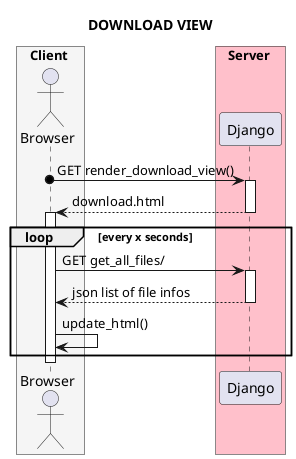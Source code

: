 @startuml
title DOWNLOAD VIEW

box Client #f5f5f5
    actor Browser
end box
box Server #pink
    participant Django
end box

Browser o-> Django: GET render_download_view()
activate Django
    Django --> Browser: download.html
deactivate Django
loop every x seconds
    activate Browser
        Browser -> Django: GET get_all_files/
    activate Django
        Django --> Browser: json list of file infos
    deactivate Django
        Browser -> Browser: update_html()
end
deactivate Browser

@enduml